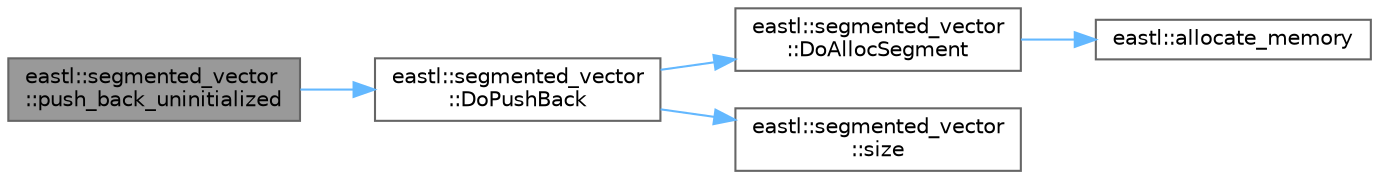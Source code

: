 digraph "eastl::segmented_vector::push_back_uninitialized"
{
 // LATEX_PDF_SIZE
  bgcolor="transparent";
  edge [fontname=Helvetica,fontsize=10,labelfontname=Helvetica,labelfontsize=10];
  node [fontname=Helvetica,fontsize=10,shape=box,height=0.2,width=0.4];
  rankdir="LR";
  Node1 [id="Node000001",label="eastl::segmented_vector\l::push_back_uninitialized",height=0.2,width=0.4,color="gray40", fillcolor="grey60", style="filled", fontcolor="black",tooltip=" "];
  Node1 -> Node2 [id="edge5_Node000001_Node000002",color="steelblue1",style="solid",tooltip=" "];
  Node2 [id="Node000002",label="eastl::segmented_vector\l::DoPushBack",height=0.2,width=0.4,color="grey40", fillcolor="white", style="filled",URL="$classeastl_1_1segmented__vector.html#a49d46b7a31e3312a6ec41223dcf69c52",tooltip=" "];
  Node2 -> Node3 [id="edge6_Node000002_Node000003",color="steelblue1",style="solid",tooltip=" "];
  Node3 [id="Node000003",label="eastl::segmented_vector\l::DoAllocSegment",height=0.2,width=0.4,color="grey40", fillcolor="white", style="filled",URL="$classeastl_1_1segmented__vector.html#a86e926a916e822d6f663b793cc88e3f1",tooltip=" "];
  Node3 -> Node4 [id="edge7_Node000003_Node000004",color="steelblue1",style="solid",tooltip=" "];
  Node4 [id="Node000004",label="eastl::allocate_memory",height=0.2,width=0.4,color="grey40", fillcolor="white", style="filled",URL="$namespaceeastl.html#ad2f4154baac1248a6b899feec8061499",tooltip=" "];
  Node2 -> Node5 [id="edge8_Node000002_Node000005",color="steelblue1",style="solid",tooltip=" "];
  Node5 [id="Node000005",label="eastl::segmented_vector\l::size",height=0.2,width=0.4,color="grey40", fillcolor="white", style="filled",URL="$classeastl_1_1segmented__vector.html#aa4cb2c6d3bb335b49154b3524d003d87",tooltip=" "];
}

